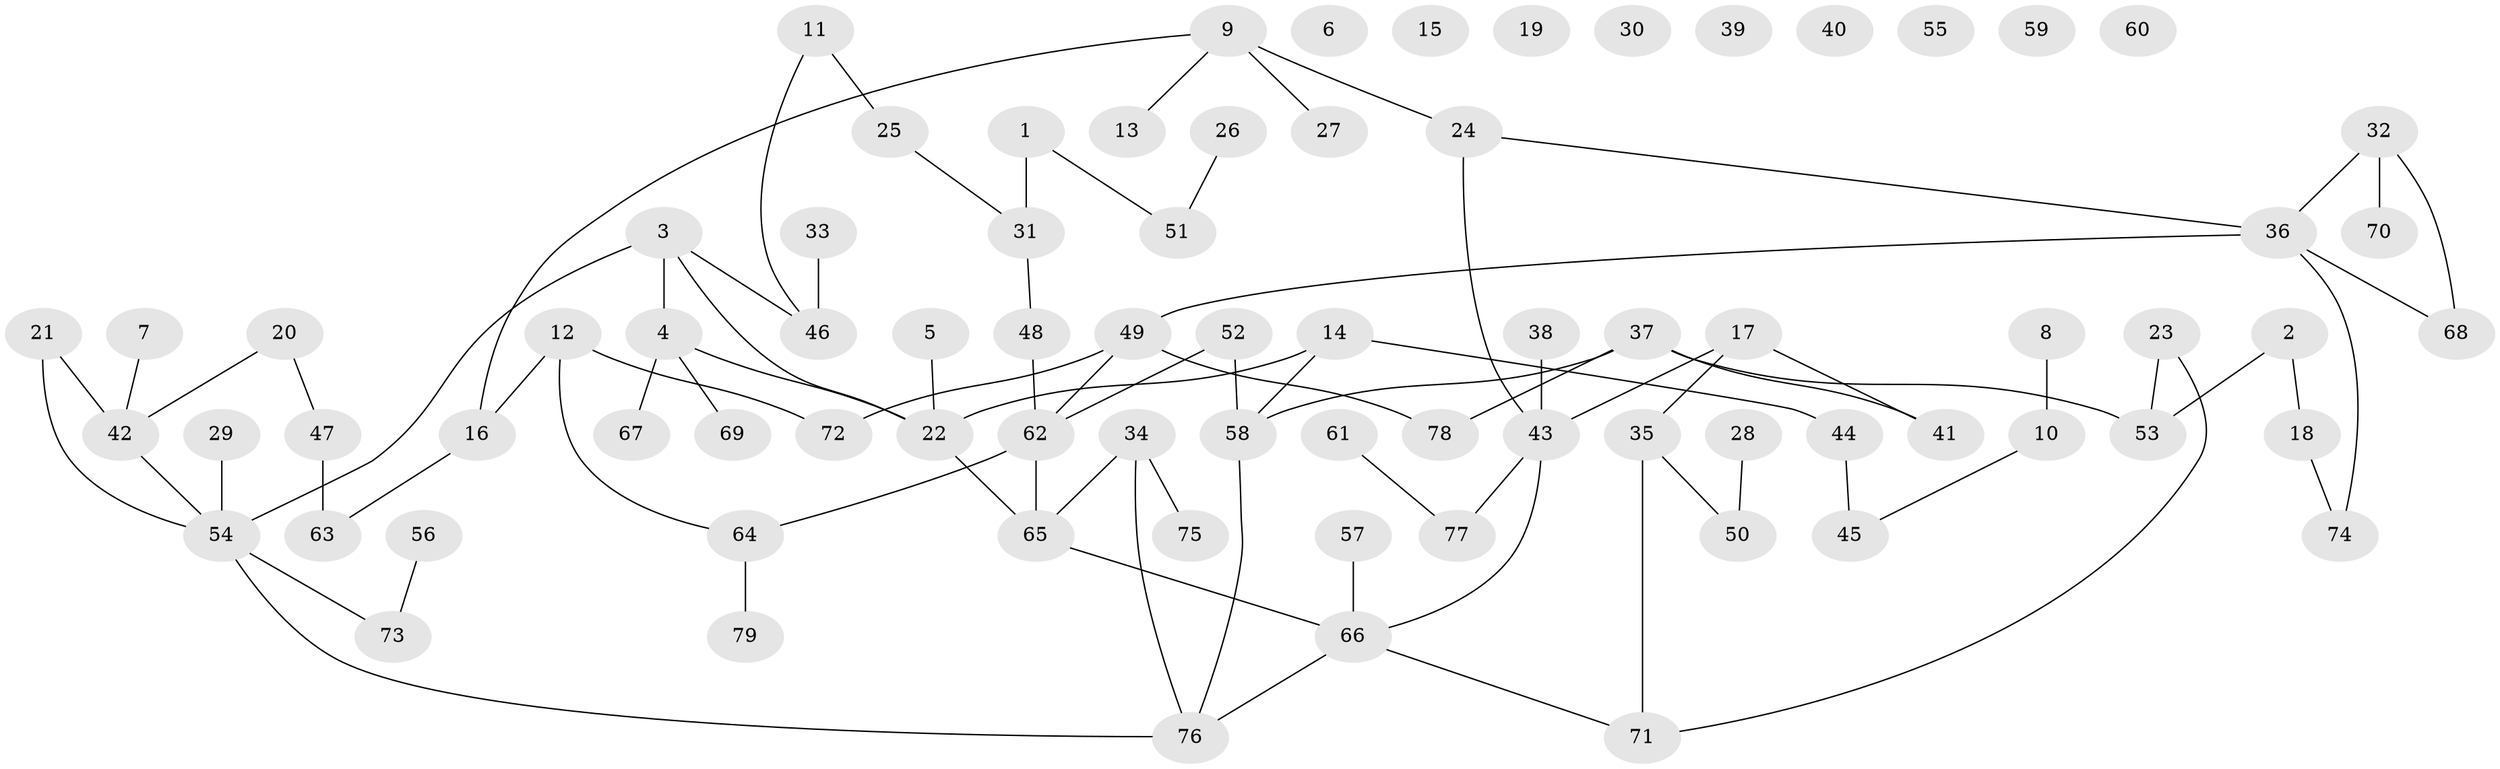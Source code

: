 // Generated by graph-tools (version 1.1) at 2025/49/03/09/25 03:49:07]
// undirected, 79 vertices, 86 edges
graph export_dot {
graph [start="1"]
  node [color=gray90,style=filled];
  1;
  2;
  3;
  4;
  5;
  6;
  7;
  8;
  9;
  10;
  11;
  12;
  13;
  14;
  15;
  16;
  17;
  18;
  19;
  20;
  21;
  22;
  23;
  24;
  25;
  26;
  27;
  28;
  29;
  30;
  31;
  32;
  33;
  34;
  35;
  36;
  37;
  38;
  39;
  40;
  41;
  42;
  43;
  44;
  45;
  46;
  47;
  48;
  49;
  50;
  51;
  52;
  53;
  54;
  55;
  56;
  57;
  58;
  59;
  60;
  61;
  62;
  63;
  64;
  65;
  66;
  67;
  68;
  69;
  70;
  71;
  72;
  73;
  74;
  75;
  76;
  77;
  78;
  79;
  1 -- 31;
  1 -- 51;
  2 -- 18;
  2 -- 53;
  3 -- 4;
  3 -- 22;
  3 -- 46;
  3 -- 54;
  4 -- 22;
  4 -- 67;
  4 -- 69;
  5 -- 22;
  7 -- 42;
  8 -- 10;
  9 -- 13;
  9 -- 16;
  9 -- 24;
  9 -- 27;
  10 -- 45;
  11 -- 25;
  11 -- 46;
  12 -- 16;
  12 -- 64;
  12 -- 72;
  14 -- 22;
  14 -- 44;
  14 -- 58;
  16 -- 63;
  17 -- 35;
  17 -- 41;
  17 -- 43;
  18 -- 74;
  20 -- 42;
  20 -- 47;
  21 -- 42;
  21 -- 54;
  22 -- 65;
  23 -- 53;
  23 -- 71;
  24 -- 36;
  24 -- 43;
  25 -- 31;
  26 -- 51;
  28 -- 50;
  29 -- 54;
  31 -- 48;
  32 -- 36;
  32 -- 68;
  32 -- 70;
  33 -- 46;
  34 -- 65;
  34 -- 75;
  34 -- 76;
  35 -- 50;
  35 -- 71;
  36 -- 49;
  36 -- 68;
  36 -- 74;
  37 -- 41;
  37 -- 53;
  37 -- 58;
  37 -- 78;
  38 -- 43;
  42 -- 54;
  43 -- 66;
  43 -- 77;
  44 -- 45;
  47 -- 63;
  48 -- 62;
  49 -- 62;
  49 -- 72;
  49 -- 78;
  52 -- 58;
  52 -- 62;
  54 -- 73;
  54 -- 76;
  56 -- 73;
  57 -- 66;
  58 -- 76;
  61 -- 77;
  62 -- 64;
  62 -- 65;
  64 -- 79;
  65 -- 66;
  66 -- 71;
  66 -- 76;
}
